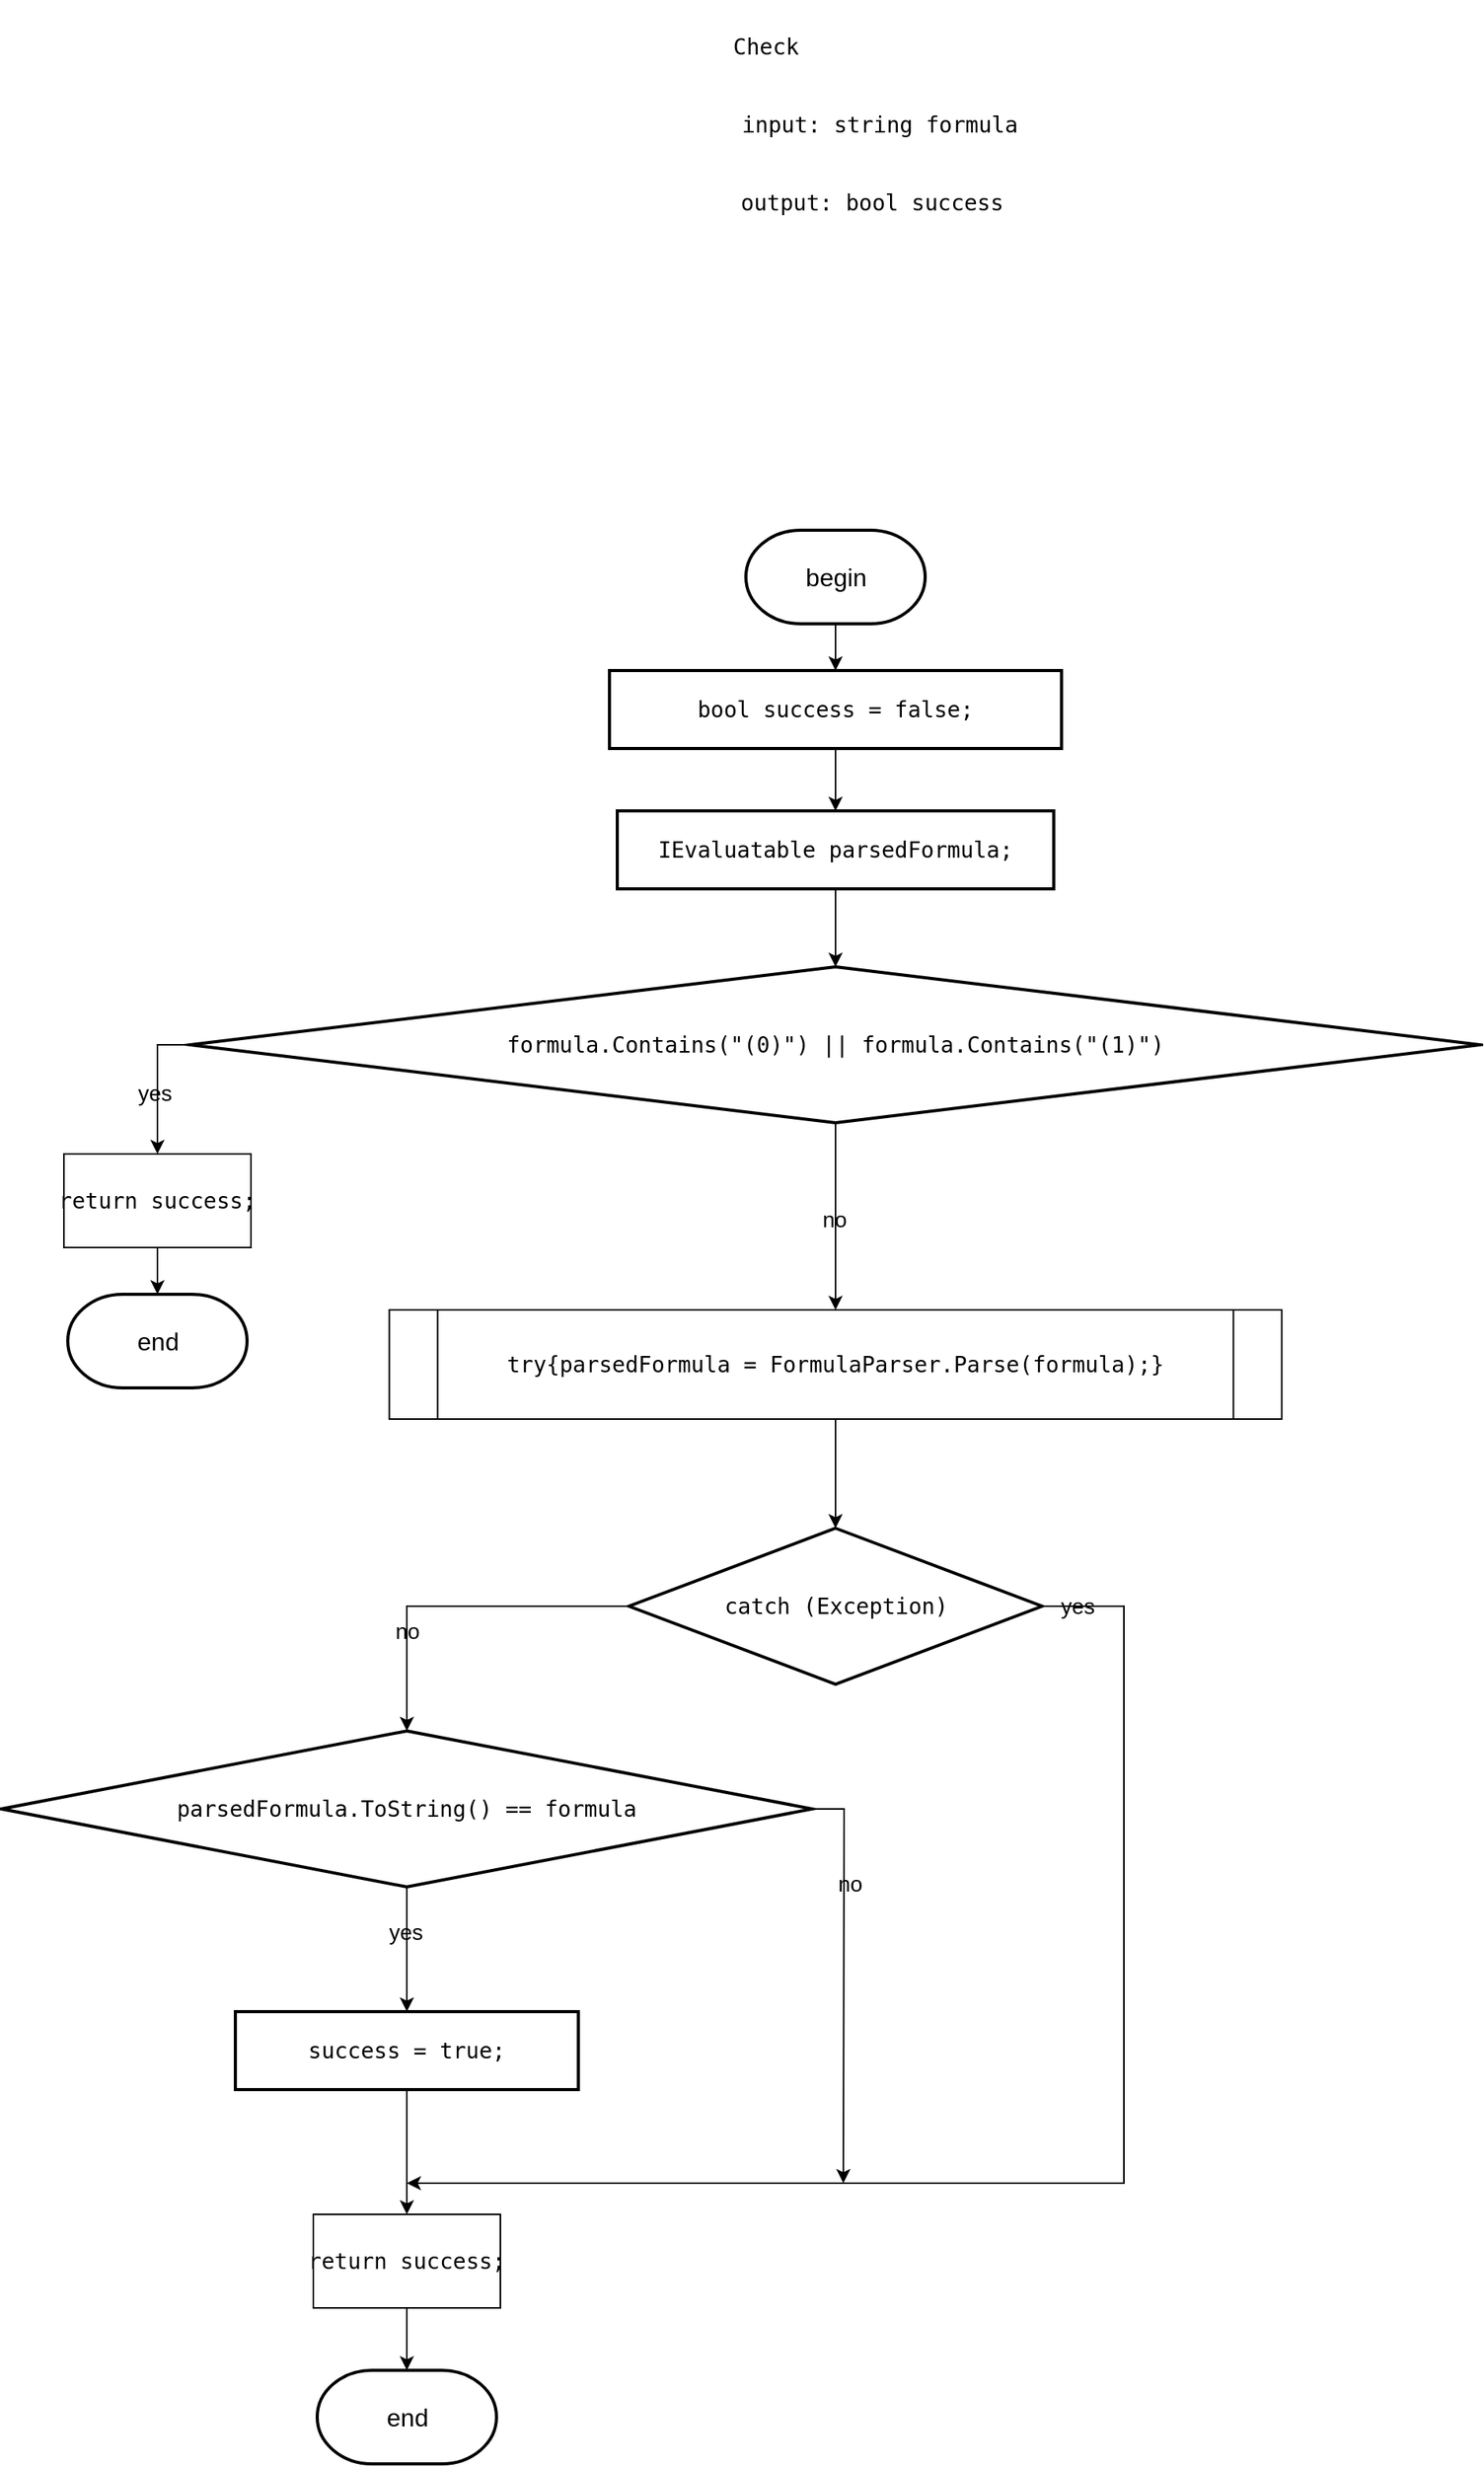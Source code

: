 <mxfile version="26.2.2">
  <diagram name="Page-1" id="K5S0VkBam-vqpc9kQYgU">
    <mxGraphModel dx="4032" dy="2948" grid="1" gridSize="10" guides="1" tooltips="1" connect="1" arrows="1" fold="1" page="1" pageScale="1" pageWidth="850" pageHeight="1100" math="0" shadow="0">
      <root>
        <mxCell id="0" />
        <mxCell id="1" parent="0" />
        <mxCell id="9MdFgHSnbLBtPDZreut7-9" value="&lt;pre style=&quot;font-family: &amp;quot;JetBrains Mono&amp;quot;, monospace;&quot;&gt;Check&lt;/pre&gt;" style="text;html=1;align=center;verticalAlign=middle;resizable=0;points=[];autosize=1;strokeColor=none;fillColor=none;fontSize=14;labelBackgroundColor=none;fontColor=#000000;" parent="1" vertex="1">
          <mxGeometry x="-330" y="-500" width="60" height="60" as="geometry" />
        </mxCell>
        <mxCell id="n-QUUeFvLJD3XroxfAmB-52" style="edgeStyle=orthogonalEdgeStyle;rounded=0;orthogonalLoop=1;jettySize=auto;html=1;exitX=0.5;exitY=1;exitDx=0;exitDy=0;entryX=0.5;entryY=0;entryDx=0;entryDy=0;fontSize=14;labelBackgroundColor=none;fontColor=#000000;" parent="1" source="9MdFgHSnbLBtPDZreut7-12" target="n-QUUeFvLJD3XroxfAmB-27" edge="1">
          <mxGeometry relative="1" as="geometry" />
        </mxCell>
        <mxCell id="9MdFgHSnbLBtPDZreut7-12" value="&lt;div style=&quot;&quot;&gt;&lt;pre style=&quot;font-family: &amp;quot;JetBrains Mono&amp;quot;, monospace;&quot;&gt;&lt;pre style=&quot;font-family: &amp;quot;JetBrains Mono&amp;quot;, monospace;&quot;&gt;&lt;pre style=&quot;font-family: &amp;quot;JetBrains Mono&amp;quot;, monospace;&quot;&gt;&lt;pre style=&quot;font-family: &amp;quot;JetBrains Mono&amp;quot;, monospace;&quot;&gt;&lt;pre style=&quot;font-family: &amp;quot;JetBrains Mono&amp;quot;, monospace;&quot;&gt;&lt;pre style=&quot;font-family: &amp;quot;JetBrains Mono&amp;quot;, monospace;&quot;&gt;&lt;div&gt;&lt;pre style=&quot;font-family: &amp;quot;JetBrains Mono&amp;quot;, monospace;&quot;&gt;&lt;span style=&quot;&quot;&gt;bool &lt;/span&gt;&lt;span style=&quot;&quot;&gt;success &lt;/span&gt;= &lt;span style=&quot;&quot;&gt;false&lt;/span&gt;;&lt;/pre&gt;&lt;/div&gt;&lt;/pre&gt;&lt;/pre&gt;&lt;/pre&gt;&lt;/pre&gt;&lt;/pre&gt;&lt;/pre&gt;&lt;/div&gt;" style="rounded=0;whiteSpace=wrap;html=1;absoluteArcSize=1;arcSize=14;strokeWidth=2;fontSize=14;labelBackgroundColor=none;fontColor=#000000;" parent="1" vertex="1">
          <mxGeometry x="-400" y="-70" width="290" height="50" as="geometry" />
        </mxCell>
        <mxCell id="9MdFgHSnbLBtPDZreut7-13" value="&lt;pre style=&quot;font-family: &amp;quot;JetBrains Mono&amp;quot;, monospace;&quot;&gt;input: string &lt;span style=&quot;white-space-collapse: collapse;&quot;&gt;formula&lt;/span&gt;&lt;/pre&gt;" style="text;html=1;align=center;verticalAlign=middle;resizable=0;points=[];autosize=1;strokeColor=none;fillColor=none;fontSize=14;labelBackgroundColor=none;fontColor=#000000;" parent="1" vertex="1">
          <mxGeometry x="-322.5" y="-450" width="190" height="60" as="geometry" />
        </mxCell>
        <mxCell id="9MdFgHSnbLBtPDZreut7-14" value="&lt;pre style=&quot;font-family: &amp;quot;JetBrains Mono&amp;quot;, monospace;&quot;&gt;output: bool &lt;span style=&quot;white-space-collapse: collapse;&quot;&gt;success&lt;/span&gt;&lt;/pre&gt;" style="text;html=1;align=center;verticalAlign=middle;resizable=0;points=[];autosize=1;strokeColor=none;fillColor=none;fontSize=14;labelBackgroundColor=none;fontColor=#000000;" parent="1" vertex="1">
          <mxGeometry x="-322.5" y="-400" width="180" height="60" as="geometry" />
        </mxCell>
        <mxCell id="n-QUUeFvLJD3XroxfAmB-27" value="&lt;div style=&quot;&quot;&gt;&lt;pre style=&quot;font-family: &amp;quot;JetBrains Mono&amp;quot;, monospace;&quot;&gt;&lt;pre style=&quot;font-family: &amp;quot;JetBrains Mono&amp;quot;, monospace;&quot;&gt;&lt;pre style=&quot;font-family: &amp;quot;JetBrains Mono&amp;quot;, monospace;&quot;&gt;&lt;pre style=&quot;font-family: &amp;quot;JetBrains Mono&amp;quot;, monospace;&quot;&gt;&lt;pre style=&quot;font-family: &amp;quot;JetBrains Mono&amp;quot;, monospace;&quot;&gt;&lt;pre style=&quot;font-family: &amp;quot;JetBrains Mono&amp;quot;, monospace;&quot;&gt;&lt;pre style=&quot;font-family: &amp;quot;JetBrains Mono&amp;quot;, monospace;&quot;&gt;&lt;div&gt;&lt;pre style=&quot;font-family: &amp;quot;JetBrains Mono&amp;quot;, monospace;&quot;&gt;&lt;span style=&quot;&quot;&gt;IEvaluatable &lt;/span&gt;&lt;span style=&quot;&quot;&gt;parsedFormula&lt;/span&gt;;&lt;/pre&gt;&lt;/div&gt;&lt;/pre&gt;&lt;/pre&gt;&lt;/pre&gt;&lt;/pre&gt;&lt;/pre&gt;&lt;/pre&gt;&lt;/pre&gt;&lt;/div&gt;" style="rounded=0;whiteSpace=wrap;html=1;absoluteArcSize=1;arcSize=14;strokeWidth=2;fontSize=14;labelBackgroundColor=none;fontColor=#000000;" parent="1" vertex="1">
          <mxGeometry x="-395" y="20" width="280" height="50" as="geometry" />
        </mxCell>
        <mxCell id="n-QUUeFvLJD3XroxfAmB-38" style="edgeStyle=orthogonalEdgeStyle;rounded=0;orthogonalLoop=1;jettySize=auto;html=1;exitX=0.5;exitY=1;exitDx=0;exitDy=0;exitPerimeter=0;fontSize=14;labelBackgroundColor=none;fontColor=#000000;" parent="1" source="n-QUUeFvLJD3XroxfAmB-28" edge="1">
          <mxGeometry relative="1" as="geometry">
            <mxPoint x="-255" y="340" as="targetPoint" />
          </mxGeometry>
        </mxCell>
        <mxCell id="n-QUUeFvLJD3XroxfAmB-39" value="no" style="edgeLabel;html=1;align=center;verticalAlign=middle;resizable=0;points=[];fontSize=14;labelBackgroundColor=none;fontColor=#000000;" parent="n-QUUeFvLJD3XroxfAmB-38" vertex="1" connectable="0">
          <mxGeometry x="0.029" y="-2" relative="1" as="geometry">
            <mxPoint as="offset" />
          </mxGeometry>
        </mxCell>
        <mxCell id="e05_X3LqtcixFRguZcjh-2" style="edgeStyle=orthogonalEdgeStyle;rounded=0;orthogonalLoop=1;jettySize=auto;html=1;exitX=0;exitY=0.5;exitDx=0;exitDy=0;exitPerimeter=0;fontSize=14;labelBackgroundColor=none;fontColor=#000000;" parent="1" source="n-QUUeFvLJD3XroxfAmB-28" target="e05_X3LqtcixFRguZcjh-1" edge="1">
          <mxGeometry relative="1" as="geometry" />
        </mxCell>
        <mxCell id="e05_X3LqtcixFRguZcjh-3" value="yes" style="edgeLabel;html=1;align=center;verticalAlign=middle;resizable=0;points=[];fontSize=14;labelBackgroundColor=none;fontColor=#000000;" parent="e05_X3LqtcixFRguZcjh-2" vertex="1" connectable="0">
          <mxGeometry x="0.158" y="-2" relative="1" as="geometry">
            <mxPoint y="-1" as="offset" />
          </mxGeometry>
        </mxCell>
        <mxCell id="n-QUUeFvLJD3XroxfAmB-28" value="&lt;div style=&quot;&quot;&gt;&lt;pre style=&quot;font-family: &amp;quot;JetBrains Mono&amp;quot;, monospace;&quot;&gt;&lt;span style=&quot;&quot;&gt;formula&lt;/span&gt;.&lt;span style=&quot;&quot;&gt;Contains&lt;/span&gt;(&lt;span style=&quot;&quot;&gt;&quot;(0)&quot;&lt;/span&gt;) || &lt;span style=&quot;&quot;&gt;formula&lt;/span&gt;.&lt;span style=&quot;&quot;&gt;Contains&lt;/span&gt;(&lt;span style=&quot;&quot;&gt;&quot;(1)&quot;&lt;/span&gt;)&lt;/pre&gt;&lt;/div&gt;" style="strokeWidth=2;html=1;shape=mxgraph.flowchart.decision;whiteSpace=wrap;fontSize=14;labelBackgroundColor=none;fontColor=#000000;" parent="1" vertex="1">
          <mxGeometry x="-668.75" y="120" width="827.5" height="100" as="geometry" />
        </mxCell>
        <mxCell id="n-QUUeFvLJD3XroxfAmB-43" value="&lt;div style=&quot;&quot;&gt;&lt;pre style=&quot;font-family: &amp;quot;JetBrains Mono&amp;quot;, monospace;&quot;&gt;&lt;span style=&quot;&quot;&gt;try{parsedFormula &lt;/span&gt;= &lt;span style=&quot;&quot;&gt;FormulaParser&lt;/span&gt;.&lt;span style=&quot;&quot;&gt;Parse&lt;/span&gt;(&lt;span style=&quot;&quot;&gt;formula&lt;/span&gt;);}&lt;/pre&gt;&lt;/div&gt;" style="shape=process;whiteSpace=wrap;html=1;backgroundOutline=1;size=0.055;fontSize=14;labelBackgroundColor=none;fontColor=#000000;" parent="1" vertex="1">
          <mxGeometry x="-541.25" y="340" width="572.5" height="70" as="geometry" />
        </mxCell>
        <mxCell id="n-QUUeFvLJD3XroxfAmB-50" style="edgeStyle=orthogonalEdgeStyle;rounded=0;orthogonalLoop=1;jettySize=auto;html=1;exitX=1;exitY=0.5;exitDx=0;exitDy=0;exitPerimeter=0;fontSize=14;labelBackgroundColor=none;fontColor=#000000;" parent="1" source="n-QUUeFvLJD3XroxfAmB-44" edge="1">
          <mxGeometry relative="1" as="geometry">
            <mxPoint x="-530" y="900" as="targetPoint" />
            <Array as="points">
              <mxPoint x="-70" y="530" />
              <mxPoint x="-70" y="900" />
            </Array>
          </mxGeometry>
        </mxCell>
        <mxCell id="n-QUUeFvLJD3XroxfAmB-51" value="yes" style="edgeLabel;html=1;align=center;verticalAlign=middle;resizable=0;points=[];fontSize=14;labelBackgroundColor=none;fontColor=#000000;" parent="n-QUUeFvLJD3XroxfAmB-50" vertex="1" connectable="0">
          <mxGeometry x="0.236" y="-2" relative="1" as="geometry">
            <mxPoint x="93" y="-368" as="offset" />
          </mxGeometry>
        </mxCell>
        <mxCell id="n-QUUeFvLJD3XroxfAmB-44" value="&lt;div style=&quot;&quot;&gt;&lt;pre style=&quot;font-family: &amp;quot;JetBrains Mono&amp;quot;, monospace;&quot;&gt;&lt;span style=&quot;&quot;&gt;catch &lt;/span&gt;(Exception)&lt;/pre&gt;&lt;/div&gt;" style="strokeWidth=2;html=1;shape=mxgraph.flowchart.decision;whiteSpace=wrap;fontSize=14;labelBackgroundColor=none;fontColor=#000000;" parent="1" vertex="1">
          <mxGeometry x="-387.5" y="480" width="265" height="100" as="geometry" />
        </mxCell>
        <mxCell id="n-QUUeFvLJD3XroxfAmB-45" style="edgeStyle=orthogonalEdgeStyle;rounded=0;orthogonalLoop=1;jettySize=auto;html=1;exitX=0.5;exitY=1;exitDx=0;exitDy=0;entryX=0.5;entryY=0;entryDx=0;entryDy=0;entryPerimeter=0;fontSize=14;labelBackgroundColor=none;fontColor=#000000;" parent="1" source="n-QUUeFvLJD3XroxfAmB-43" target="n-QUUeFvLJD3XroxfAmB-44" edge="1">
          <mxGeometry relative="1" as="geometry" />
        </mxCell>
        <mxCell id="n-QUUeFvLJD3XroxfAmB-53" style="edgeStyle=orthogonalEdgeStyle;rounded=0;orthogonalLoop=1;jettySize=auto;html=1;exitX=0.5;exitY=1;exitDx=0;exitDy=0;entryX=0.5;entryY=0;entryDx=0;entryDy=0;entryPerimeter=0;fontSize=14;labelBackgroundColor=none;fontColor=#000000;" parent="1" source="n-QUUeFvLJD3XroxfAmB-27" target="n-QUUeFvLJD3XroxfAmB-28" edge="1">
          <mxGeometry relative="1" as="geometry" />
        </mxCell>
        <mxCell id="n-QUUeFvLJD3XroxfAmB-59" style="edgeStyle=orthogonalEdgeStyle;rounded=0;orthogonalLoop=1;jettySize=auto;html=1;exitX=0.5;exitY=1;exitDx=0;exitDy=0;exitPerimeter=0;entryX=0.5;entryY=0;entryDx=0;entryDy=0;fontSize=14;labelBackgroundColor=none;fontColor=#000000;" parent="1" source="n-QUUeFvLJD3XroxfAmB-55" target="n-QUUeFvLJD3XroxfAmB-58" edge="1">
          <mxGeometry relative="1" as="geometry" />
        </mxCell>
        <mxCell id="n-QUUeFvLJD3XroxfAmB-60" value="yes" style="edgeLabel;html=1;align=center;verticalAlign=middle;resizable=0;points=[];fontSize=14;labelBackgroundColor=none;fontColor=#000000;" parent="n-QUUeFvLJD3XroxfAmB-59" vertex="1" connectable="0">
          <mxGeometry x="-0.283" y="-1" relative="1" as="geometry">
            <mxPoint as="offset" />
          </mxGeometry>
        </mxCell>
        <mxCell id="n-QUUeFvLJD3XroxfAmB-55" value="&lt;div style=&quot;&quot;&gt;&lt;pre style=&quot;font-family: &amp;quot;JetBrains Mono&amp;quot;, monospace;&quot;&gt;parsedFormula.ToString() == formula&lt;/pre&gt;&lt;/div&gt;" style="strokeWidth=2;html=1;shape=mxgraph.flowchart.decision;whiteSpace=wrap;fontSize=14;labelBackgroundColor=none;fontColor=#000000;" parent="1" vertex="1">
          <mxGeometry x="-790" y="610" width="520" height="100" as="geometry" />
        </mxCell>
        <mxCell id="n-QUUeFvLJD3XroxfAmB-56" style="edgeStyle=orthogonalEdgeStyle;rounded=0;orthogonalLoop=1;jettySize=auto;html=1;exitX=0;exitY=0.5;exitDx=0;exitDy=0;exitPerimeter=0;entryX=0.5;entryY=0;entryDx=0;entryDy=0;entryPerimeter=0;fontSize=14;labelBackgroundColor=none;fontColor=#000000;" parent="1" source="n-QUUeFvLJD3XroxfAmB-44" target="n-QUUeFvLJD3XroxfAmB-55" edge="1">
          <mxGeometry relative="1" as="geometry" />
        </mxCell>
        <mxCell id="n-QUUeFvLJD3XroxfAmB-57" value="no" style="edgeLabel;html=1;align=center;verticalAlign=middle;resizable=0;points=[];fontSize=14;labelBackgroundColor=none;fontColor=#000000;" parent="n-QUUeFvLJD3XroxfAmB-56" vertex="1" connectable="0">
          <mxGeometry x="0.422" relative="1" as="geometry">
            <mxPoint as="offset" />
          </mxGeometry>
        </mxCell>
        <mxCell id="e05_X3LqtcixFRguZcjh-7" style="edgeStyle=orthogonalEdgeStyle;rounded=0;orthogonalLoop=1;jettySize=auto;html=1;exitX=0.5;exitY=1;exitDx=0;exitDy=0;entryX=0.5;entryY=0;entryDx=0;entryDy=0;fontSize=14;labelBackgroundColor=none;fontColor=#000000;" parent="1" source="n-QUUeFvLJD3XroxfAmB-58" target="e05_X3LqtcixFRguZcjh-6" edge="1">
          <mxGeometry relative="1" as="geometry" />
        </mxCell>
        <mxCell id="n-QUUeFvLJD3XroxfAmB-58" value="&lt;div style=&quot;&quot;&gt;&lt;pre style=&quot;font-family: &amp;quot;JetBrains Mono&amp;quot;, monospace;&quot;&gt;&lt;pre style=&quot;font-family: &amp;quot;JetBrains Mono&amp;quot;, monospace;&quot;&gt;&lt;pre style=&quot;font-family: &amp;quot;JetBrains Mono&amp;quot;, monospace;&quot;&gt;&lt;pre style=&quot;font-family: &amp;quot;JetBrains Mono&amp;quot;, monospace;&quot;&gt;&lt;pre style=&quot;font-family: &amp;quot;JetBrains Mono&amp;quot;, monospace;&quot;&gt;&lt;pre style=&quot;font-family: &amp;quot;JetBrains Mono&amp;quot;, monospace;&quot;&gt;&lt;div&gt;&lt;pre style=&quot;font-family: &amp;quot;JetBrains Mono&amp;quot;, monospace;&quot;&gt;&lt;span style=&quot;&quot;&gt;success &lt;/span&gt;= &lt;span style=&quot;&quot;&gt;true&lt;/span&gt;;&lt;/pre&gt;&lt;/div&gt;&lt;/pre&gt;&lt;/pre&gt;&lt;/pre&gt;&lt;/pre&gt;&lt;/pre&gt;&lt;/pre&gt;&lt;/div&gt;" style="rounded=0;whiteSpace=wrap;html=1;absoluteArcSize=1;arcSize=14;strokeWidth=2;fontSize=14;labelBackgroundColor=none;fontColor=#000000;" parent="1" vertex="1">
          <mxGeometry x="-640" y="790" width="220" height="50" as="geometry" />
        </mxCell>
        <mxCell id="n-QUUeFvLJD3XroxfAmB-62" style="edgeStyle=orthogonalEdgeStyle;rounded=0;orthogonalLoop=1;jettySize=auto;html=1;exitX=1;exitY=0.5;exitDx=0;exitDy=0;exitPerimeter=0;fontSize=14;labelBackgroundColor=none;fontColor=#000000;" parent="1" source="n-QUUeFvLJD3XroxfAmB-55" edge="1">
          <mxGeometry relative="1" as="geometry">
            <mxPoint x="-250" y="900" as="targetPoint" />
          </mxGeometry>
        </mxCell>
        <mxCell id="n-QUUeFvLJD3XroxfAmB-63" value="no" style="edgeLabel;html=1;align=center;verticalAlign=middle;resizable=0;points=[];fontSize=14;labelBackgroundColor=none;fontColor=#000000;" parent="n-QUUeFvLJD3XroxfAmB-62" vertex="1" connectable="0">
          <mxGeometry x="-0.474" y="2" relative="1" as="geometry">
            <mxPoint x="1" as="offset" />
          </mxGeometry>
        </mxCell>
        <mxCell id="7" style="edgeStyle=orthogonalEdgeStyle;rounded=0;orthogonalLoop=1;jettySize=auto;html=1;exitX=0.5;exitY=1;exitDx=0;exitDy=0;entryX=0.5;entryY=0;entryDx=0;entryDy=0;" parent="1" source="e05_X3LqtcixFRguZcjh-1" edge="1">
          <mxGeometry relative="1" as="geometry">
            <mxPoint x="-690" y="330" as="targetPoint" />
          </mxGeometry>
        </mxCell>
        <mxCell id="e05_X3LqtcixFRguZcjh-1" value="&lt;div style=&quot;&quot;&gt;&lt;pre style=&quot;font-family: &amp;quot;JetBrains Mono&amp;quot;, monospace;&quot;&gt;&lt;span style=&quot;&quot;&gt;return &lt;/span&gt;success;&lt;/pre&gt;&lt;/div&gt;" style="rounded=0;whiteSpace=wrap;html=1;fontSize=14;labelBackgroundColor=none;fontColor=#000000;" parent="1" vertex="1">
          <mxGeometry x="-750" y="240" width="120" height="60" as="geometry" />
        </mxCell>
        <mxCell id="5" style="edgeStyle=orthogonalEdgeStyle;rounded=0;orthogonalLoop=1;jettySize=auto;html=1;exitX=0.5;exitY=1;exitDx=0;exitDy=0;entryX=0.5;entryY=0;entryDx=0;entryDy=0;" parent="1" source="e05_X3LqtcixFRguZcjh-6" edge="1">
          <mxGeometry relative="1" as="geometry">
            <mxPoint x="-530" y="1020.0" as="targetPoint" />
          </mxGeometry>
        </mxCell>
        <mxCell id="e05_X3LqtcixFRguZcjh-6" value="&lt;div style=&quot;&quot;&gt;&lt;pre style=&quot;font-family: &amp;quot;JetBrains Mono&amp;quot;, monospace;&quot;&gt;&lt;span style=&quot;&quot;&gt;return &lt;/span&gt;success;&lt;/pre&gt;&lt;/div&gt;" style="rounded=0;whiteSpace=wrap;html=1;fontSize=14;labelBackgroundColor=none;fontColor=#000000;" parent="1" vertex="1">
          <mxGeometry x="-590" y="920" width="120" height="60" as="geometry" />
        </mxCell>
        <mxCell id="3" style="edgeStyle=orthogonalEdgeStyle;rounded=0;orthogonalLoop=1;jettySize=auto;html=1;exitX=0.5;exitY=1;exitDx=0;exitDy=0;entryX=0.5;entryY=0;entryDx=0;entryDy=0;" parent="1" target="9MdFgHSnbLBtPDZreut7-12" edge="1">
          <mxGeometry relative="1" as="geometry">
            <mxPoint x="-255" y="-100" as="sourcePoint" />
          </mxGeometry>
        </mxCell>
        <mxCell id="llWM9sPLjt4ccRZzAhYi-7" value="&lt;font style=&quot;font-size: 16px;&quot;&gt;begin&lt;/font&gt;" style="strokeWidth=2;html=1;shape=mxgraph.flowchart.terminator;whiteSpace=wrap;" vertex="1" parent="1">
          <mxGeometry x="-312.5" y="-160" width="115" height="60" as="geometry" />
        </mxCell>
        <mxCell id="llWM9sPLjt4ccRZzAhYi-8" value="&lt;font style=&quot;font-size: 16px;&quot;&gt;end&lt;/font&gt;" style="strokeWidth=2;html=1;shape=mxgraph.flowchart.terminator;whiteSpace=wrap;" vertex="1" parent="1">
          <mxGeometry x="-747.5" y="330" width="115" height="60" as="geometry" />
        </mxCell>
        <mxCell id="llWM9sPLjt4ccRZzAhYi-9" value="&lt;font style=&quot;font-size: 16px;&quot;&gt;end&lt;/font&gt;" style="strokeWidth=2;html=1;shape=mxgraph.flowchart.terminator;whiteSpace=wrap;" vertex="1" parent="1">
          <mxGeometry x="-587.5" y="1020" width="115" height="60" as="geometry" />
        </mxCell>
      </root>
    </mxGraphModel>
  </diagram>
</mxfile>
